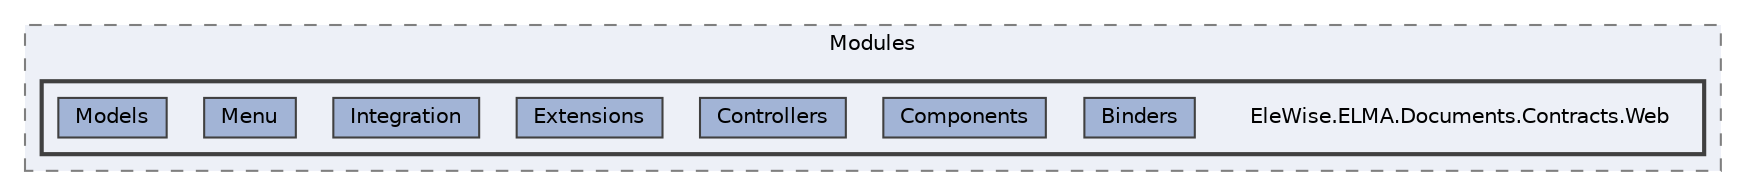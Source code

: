 digraph "Web/Modules/EleWise.ELMA.Documents.Contracts.Web"
{
 // LATEX_PDF_SIZE
  bgcolor="transparent";
  edge [fontname=Helvetica,fontsize=10,labelfontname=Helvetica,labelfontsize=10];
  node [fontname=Helvetica,fontsize=10,shape=box,height=0.2,width=0.4];
  compound=true
  subgraph clusterdir_7ee4616d7792420b09aab8c4c7e23d47 {
    graph [ bgcolor="#edf0f7", pencolor="grey50", label="Modules", fontname=Helvetica,fontsize=10 style="filled,dashed", URL="dir_7ee4616d7792420b09aab8c4c7e23d47.html",tooltip=""]
  subgraph clusterdir_f34a4f6753ad7b67e94efd1a4b8174ec {
    graph [ bgcolor="#edf0f7", pencolor="grey25", label="", fontname=Helvetica,fontsize=10 style="filled,bold", URL="dir_f34a4f6753ad7b67e94efd1a4b8174ec.html",tooltip=""]
    dir_f34a4f6753ad7b67e94efd1a4b8174ec [shape=plaintext, label="EleWise.ELMA.Documents.Contracts.Web"];
  dir_f3c2167ab5dd72e138733837591fd208 [label="Binders", fillcolor="#a2b4d6", color="grey25", style="filled", URL="dir_f3c2167ab5dd72e138733837591fd208.html",tooltip=""];
  dir_bf8b20c83c00f0629f6b54ae6217dd3a [label="Components", fillcolor="#a2b4d6", color="grey25", style="filled", URL="dir_bf8b20c83c00f0629f6b54ae6217dd3a.html",tooltip=""];
  dir_eb90dbdd9f8eecd43365ee42b70de664 [label="Controllers", fillcolor="#a2b4d6", color="grey25", style="filled", URL="dir_eb90dbdd9f8eecd43365ee42b70de664.html",tooltip=""];
  dir_38e9a436cb744ee6527eb2d451cb9b76 [label="Extensions", fillcolor="#a2b4d6", color="grey25", style="filled", URL="dir_38e9a436cb744ee6527eb2d451cb9b76.html",tooltip=""];
  dir_78668754bef10beed14241ccd87831fc [label="Integration", fillcolor="#a2b4d6", color="grey25", style="filled", URL="dir_78668754bef10beed14241ccd87831fc.html",tooltip=""];
  dir_ae657eb7befd20850173a417d03a202e [label="Menu", fillcolor="#a2b4d6", color="grey25", style="filled", URL="dir_ae657eb7befd20850173a417d03a202e.html",tooltip=""];
  dir_96d76b9fa6f6090615e0b40b51d2ebbe [label="Models", fillcolor="#a2b4d6", color="grey25", style="filled", URL="dir_96d76b9fa6f6090615e0b40b51d2ebbe.html",tooltip=""];
  }
  }
}

